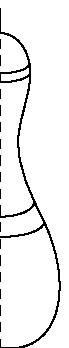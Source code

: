 beginfig(3);


u=1cm; %unidad de escalamiento
pair p[];
path q[];

%--- el bolo ---% 

h=4u;
g=0.7u;

p0=(0,0);
p1=p0+(0.3g,0);
p2=p0+(0.8g,0.4*h);
p3=p0+(1/3*g,2/3*h);
p4=p0+(0.55g,7/8*h); 
p5=p0+(0,h);


q0=p0{dir(0)}..p1..p2..p3..p4..{dir(180)}p5;
q1= q0 xscaled -1; 

draw q0;
draw q1;

%--- las cintas del bolo ---% 

p10= point 0.4*length(q0) of q0;
p11= point 0.45*length(q0) of q0;

a=0.38u;
q2=fullcircle xscaled (2*xpart p10) yscaled a;
q3=fullcircle xscaled (2*xpart p11) yscaled a;

draw (q2 cutbefore ((0,0)--(-10u,0))) shifted (0,ypart p10);
draw (q3 cutbefore ((0,0)--(-10u,0))) shifted (0,ypart p11);


p12= point 0.8*length(q0) of q0;
p13= point 0.83*length(q0) of q0;

b=0.25u;
q4=fullcircle xscaled (2*xpart p12) yscaled b;
q5=fullcircle xscaled (2*xpart p13) yscaled b;

draw (q4 cutbefore ((0,0)--(-10u,0))) shifted (0,ypart p12);
draw (q5 cutbefore ((0,0)--(-10u,0))) shifted (0,ypart p13);

%--- el eje ---% 
d=0.3u;
q6=(0,-d)--(0,d+h);

draw q6 cutbefore ((-u,h)--(u,h));
draw (q6 cutbefore ((-u,0)--(u,0))) cutafter ((-u,h)--(u,h)) dashed evenly;
draw q6 cutafter ((-u,0)--(u,0));


endfig;
end;